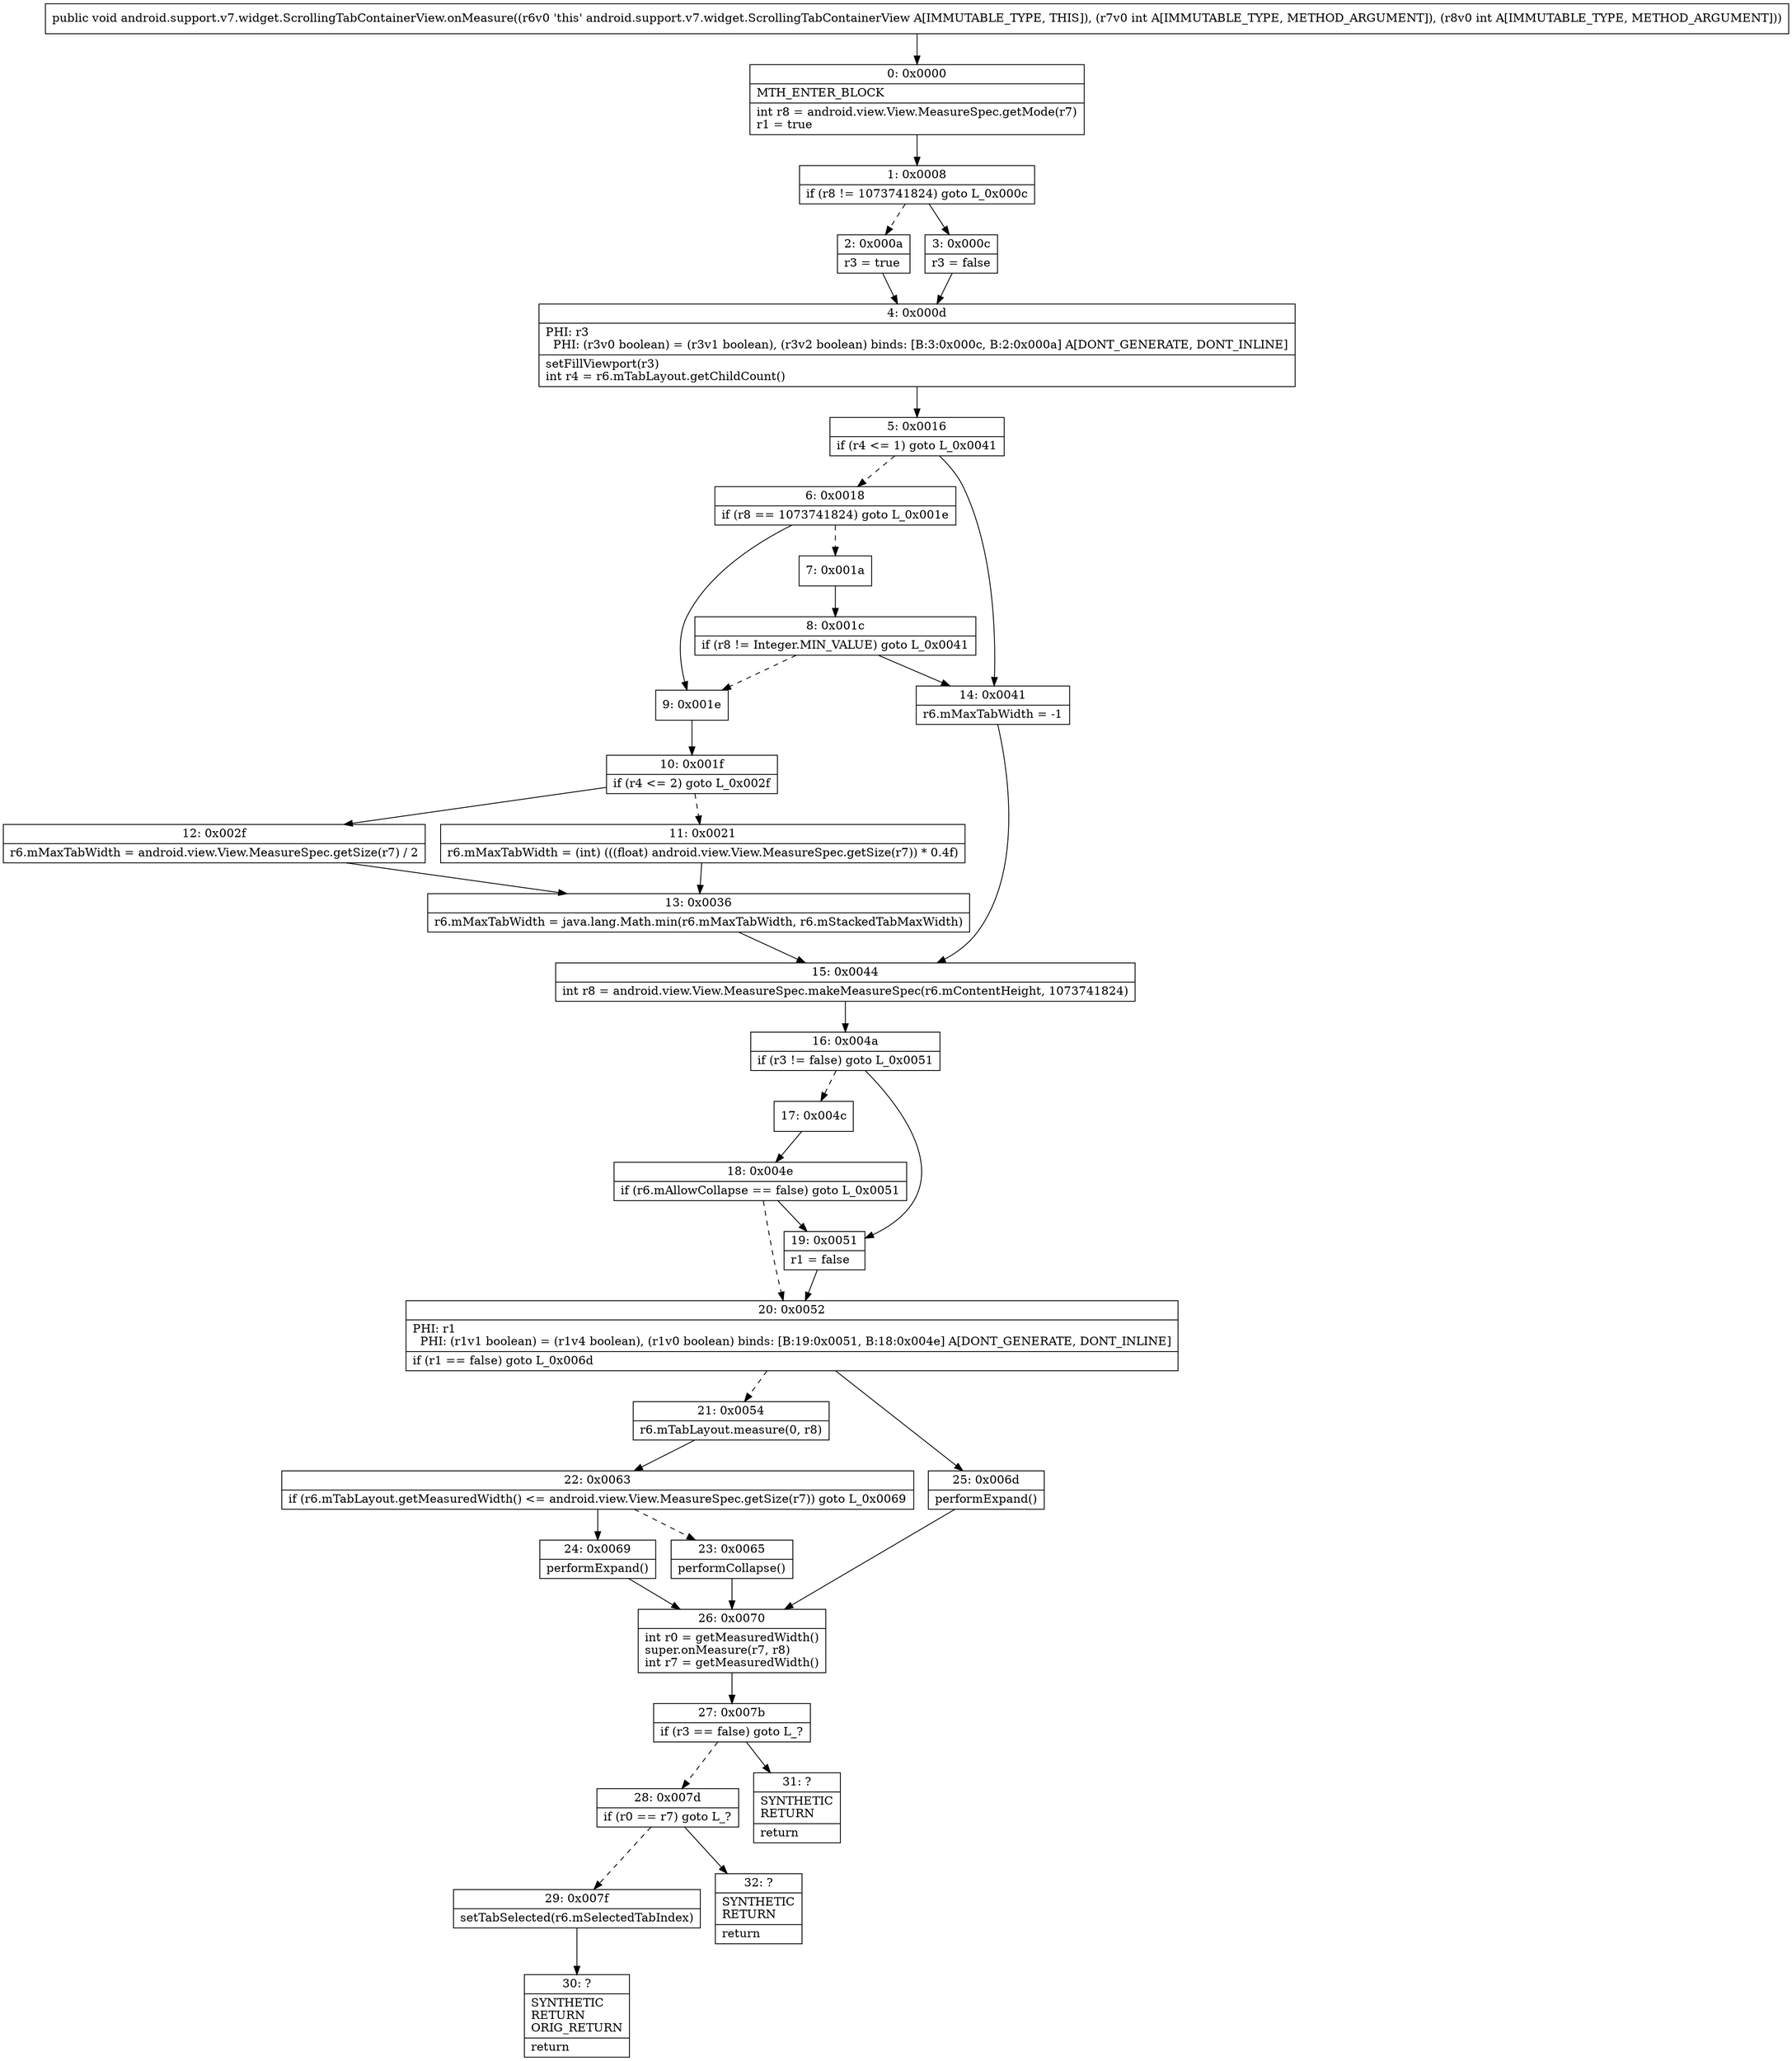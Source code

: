 digraph "CFG forandroid.support.v7.widget.ScrollingTabContainerView.onMeasure(II)V" {
Node_0 [shape=record,label="{0\:\ 0x0000|MTH_ENTER_BLOCK\l|int r8 = android.view.View.MeasureSpec.getMode(r7)\lr1 = true\l}"];
Node_1 [shape=record,label="{1\:\ 0x0008|if (r8 != 1073741824) goto L_0x000c\l}"];
Node_2 [shape=record,label="{2\:\ 0x000a|r3 = true\l}"];
Node_3 [shape=record,label="{3\:\ 0x000c|r3 = false\l}"];
Node_4 [shape=record,label="{4\:\ 0x000d|PHI: r3 \l  PHI: (r3v0 boolean) = (r3v1 boolean), (r3v2 boolean) binds: [B:3:0x000c, B:2:0x000a] A[DONT_GENERATE, DONT_INLINE]\l|setFillViewport(r3)\lint r4 = r6.mTabLayout.getChildCount()\l}"];
Node_5 [shape=record,label="{5\:\ 0x0016|if (r4 \<= 1) goto L_0x0041\l}"];
Node_6 [shape=record,label="{6\:\ 0x0018|if (r8 == 1073741824) goto L_0x001e\l}"];
Node_7 [shape=record,label="{7\:\ 0x001a}"];
Node_8 [shape=record,label="{8\:\ 0x001c|if (r8 != Integer.MIN_VALUE) goto L_0x0041\l}"];
Node_9 [shape=record,label="{9\:\ 0x001e}"];
Node_10 [shape=record,label="{10\:\ 0x001f|if (r4 \<= 2) goto L_0x002f\l}"];
Node_11 [shape=record,label="{11\:\ 0x0021|r6.mMaxTabWidth = (int) (((float) android.view.View.MeasureSpec.getSize(r7)) * 0.4f)\l}"];
Node_12 [shape=record,label="{12\:\ 0x002f|r6.mMaxTabWidth = android.view.View.MeasureSpec.getSize(r7) \/ 2\l}"];
Node_13 [shape=record,label="{13\:\ 0x0036|r6.mMaxTabWidth = java.lang.Math.min(r6.mMaxTabWidth, r6.mStackedTabMaxWidth)\l}"];
Node_14 [shape=record,label="{14\:\ 0x0041|r6.mMaxTabWidth = \-1\l}"];
Node_15 [shape=record,label="{15\:\ 0x0044|int r8 = android.view.View.MeasureSpec.makeMeasureSpec(r6.mContentHeight, 1073741824)\l}"];
Node_16 [shape=record,label="{16\:\ 0x004a|if (r3 != false) goto L_0x0051\l}"];
Node_17 [shape=record,label="{17\:\ 0x004c}"];
Node_18 [shape=record,label="{18\:\ 0x004e|if (r6.mAllowCollapse == false) goto L_0x0051\l}"];
Node_19 [shape=record,label="{19\:\ 0x0051|r1 = false\l}"];
Node_20 [shape=record,label="{20\:\ 0x0052|PHI: r1 \l  PHI: (r1v1 boolean) = (r1v4 boolean), (r1v0 boolean) binds: [B:19:0x0051, B:18:0x004e] A[DONT_GENERATE, DONT_INLINE]\l|if (r1 == false) goto L_0x006d\l}"];
Node_21 [shape=record,label="{21\:\ 0x0054|r6.mTabLayout.measure(0, r8)\l}"];
Node_22 [shape=record,label="{22\:\ 0x0063|if (r6.mTabLayout.getMeasuredWidth() \<= android.view.View.MeasureSpec.getSize(r7)) goto L_0x0069\l}"];
Node_23 [shape=record,label="{23\:\ 0x0065|performCollapse()\l}"];
Node_24 [shape=record,label="{24\:\ 0x0069|performExpand()\l}"];
Node_25 [shape=record,label="{25\:\ 0x006d|performExpand()\l}"];
Node_26 [shape=record,label="{26\:\ 0x0070|int r0 = getMeasuredWidth()\lsuper.onMeasure(r7, r8)\lint r7 = getMeasuredWidth()\l}"];
Node_27 [shape=record,label="{27\:\ 0x007b|if (r3 == false) goto L_?\l}"];
Node_28 [shape=record,label="{28\:\ 0x007d|if (r0 == r7) goto L_?\l}"];
Node_29 [shape=record,label="{29\:\ 0x007f|setTabSelected(r6.mSelectedTabIndex)\l}"];
Node_30 [shape=record,label="{30\:\ ?|SYNTHETIC\lRETURN\lORIG_RETURN\l|return\l}"];
Node_31 [shape=record,label="{31\:\ ?|SYNTHETIC\lRETURN\l|return\l}"];
Node_32 [shape=record,label="{32\:\ ?|SYNTHETIC\lRETURN\l|return\l}"];
MethodNode[shape=record,label="{public void android.support.v7.widget.ScrollingTabContainerView.onMeasure((r6v0 'this' android.support.v7.widget.ScrollingTabContainerView A[IMMUTABLE_TYPE, THIS]), (r7v0 int A[IMMUTABLE_TYPE, METHOD_ARGUMENT]), (r8v0 int A[IMMUTABLE_TYPE, METHOD_ARGUMENT])) }"];
MethodNode -> Node_0;
Node_0 -> Node_1;
Node_1 -> Node_2[style=dashed];
Node_1 -> Node_3;
Node_2 -> Node_4;
Node_3 -> Node_4;
Node_4 -> Node_5;
Node_5 -> Node_6[style=dashed];
Node_5 -> Node_14;
Node_6 -> Node_7[style=dashed];
Node_6 -> Node_9;
Node_7 -> Node_8;
Node_8 -> Node_9[style=dashed];
Node_8 -> Node_14;
Node_9 -> Node_10;
Node_10 -> Node_11[style=dashed];
Node_10 -> Node_12;
Node_11 -> Node_13;
Node_12 -> Node_13;
Node_13 -> Node_15;
Node_14 -> Node_15;
Node_15 -> Node_16;
Node_16 -> Node_17[style=dashed];
Node_16 -> Node_19;
Node_17 -> Node_18;
Node_18 -> Node_19;
Node_18 -> Node_20[style=dashed];
Node_19 -> Node_20;
Node_20 -> Node_21[style=dashed];
Node_20 -> Node_25;
Node_21 -> Node_22;
Node_22 -> Node_23[style=dashed];
Node_22 -> Node_24;
Node_23 -> Node_26;
Node_24 -> Node_26;
Node_25 -> Node_26;
Node_26 -> Node_27;
Node_27 -> Node_28[style=dashed];
Node_27 -> Node_31;
Node_28 -> Node_29[style=dashed];
Node_28 -> Node_32;
Node_29 -> Node_30;
}

